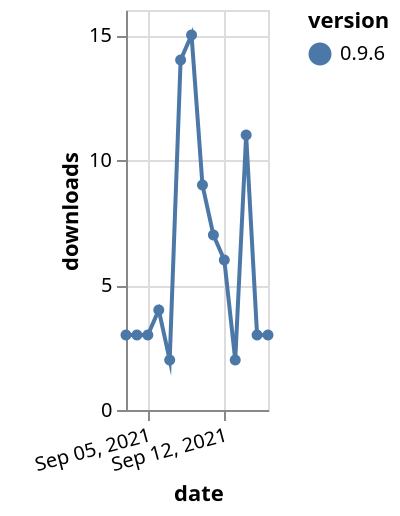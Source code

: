 {"$schema": "https://vega.github.io/schema/vega-lite/v5.json", "description": "A simple bar chart with embedded data.", "data": {"values": [{"date": "2021-09-03", "total": 14255, "delta": 3, "version": "0.9.6"}, {"date": "2021-09-04", "total": 14258, "delta": 3, "version": "0.9.6"}, {"date": "2021-09-05", "total": 14261, "delta": 3, "version": "0.9.6"}, {"date": "2021-09-06", "total": 14265, "delta": 4, "version": "0.9.6"}, {"date": "2021-09-07", "total": 14267, "delta": 2, "version": "0.9.6"}, {"date": "2021-09-08", "total": 14281, "delta": 14, "version": "0.9.6"}, {"date": "2021-09-09", "total": 14296, "delta": 15, "version": "0.9.6"}, {"date": "2021-09-10", "total": 14305, "delta": 9, "version": "0.9.6"}, {"date": "2021-09-11", "total": 14312, "delta": 7, "version": "0.9.6"}, {"date": "2021-09-12", "total": 14318, "delta": 6, "version": "0.9.6"}, {"date": "2021-09-13", "total": 14320, "delta": 2, "version": "0.9.6"}, {"date": "2021-09-14", "total": 14331, "delta": 11, "version": "0.9.6"}, {"date": "2021-09-15", "total": 14334, "delta": 3, "version": "0.9.6"}, {"date": "2021-09-16", "total": 14337, "delta": 3, "version": "0.9.6"}]}, "width": "container", "mark": {"type": "line", "point": {"filled": true}}, "encoding": {"x": {"field": "date", "type": "temporal", "timeUnit": "yearmonthdate", "title": "date", "axis": {"labelAngle": -15}}, "y": {"field": "delta", "type": "quantitative", "title": "downloads"}, "color": {"field": "version", "type": "nominal"}, "tooltip": {"field": "delta"}}}